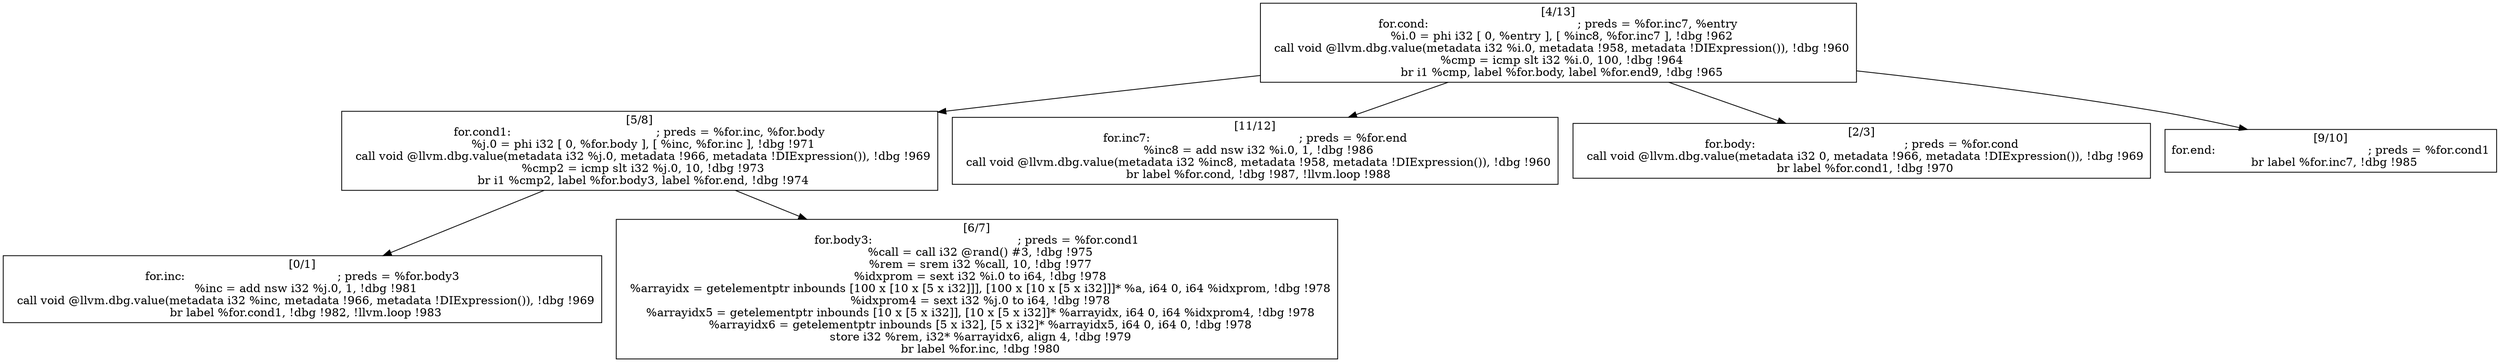 
digraph G {


node145 [label="[5/8]
for.cond1:                                        ; preds = %for.inc, %for.body
  %j.0 = phi i32 [ 0, %for.body ], [ %inc, %for.inc ], !dbg !971
  call void @llvm.dbg.value(metadata i32 %j.0, metadata !966, metadata !DIExpression()), !dbg !969
  %cmp2 = icmp slt i32 %j.0, 10, !dbg !973
  br i1 %cmp2, label %for.body3, label %for.end, !dbg !974
",shape=rectangle ]
node140 [label="[11/12]
for.inc7:                                         ; preds = %for.end
  %inc8 = add nsw i32 %i.0, 1, !dbg !986
  call void @llvm.dbg.value(metadata i32 %inc8, metadata !958, metadata !DIExpression()), !dbg !960
  br label %for.cond, !dbg !987, !llvm.loop !988
",shape=rectangle ]
node139 [label="[2/3]
for.body:                                         ; preds = %for.cond
  call void @llvm.dbg.value(metadata i32 0, metadata !966, metadata !DIExpression()), !dbg !969
  br label %for.cond1, !dbg !970
",shape=rectangle ]
node141 [label="[0/1]
for.inc:                                          ; preds = %for.body3
  %inc = add nsw i32 %j.0, 1, !dbg !981
  call void @llvm.dbg.value(metadata i32 %inc, metadata !966, metadata !DIExpression()), !dbg !969
  br label %for.cond1, !dbg !982, !llvm.loop !983
",shape=rectangle ]
node143 [label="[4/13]
for.cond:                                         ; preds = %for.inc7, %entry
  %i.0 = phi i32 [ 0, %entry ], [ %inc8, %for.inc7 ], !dbg !962
  call void @llvm.dbg.value(metadata i32 %i.0, metadata !958, metadata !DIExpression()), !dbg !960
  %cmp = icmp slt i32 %i.0, 100, !dbg !964
  br i1 %cmp, label %for.body, label %for.end9, !dbg !965
",shape=rectangle ]
node142 [label="[6/7]
for.body3:                                        ; preds = %for.cond1
  %call = call i32 @rand() #3, !dbg !975
  %rem = srem i32 %call, 10, !dbg !977
  %idxprom = sext i32 %i.0 to i64, !dbg !978
  %arrayidx = getelementptr inbounds [100 x [10 x [5 x i32]]], [100 x [10 x [5 x i32]]]* %a, i64 0, i64 %idxprom, !dbg !978
  %idxprom4 = sext i32 %j.0 to i64, !dbg !978
  %arrayidx5 = getelementptr inbounds [10 x [5 x i32]], [10 x [5 x i32]]* %arrayidx, i64 0, i64 %idxprom4, !dbg !978
  %arrayidx6 = getelementptr inbounds [5 x i32], [5 x i32]* %arrayidx5, i64 0, i64 0, !dbg !978
  store i32 %rem, i32* %arrayidx6, align 4, !dbg !979
  br label %for.inc, !dbg !980
",shape=rectangle ]
node144 [label="[9/10]
for.end:                                          ; preds = %for.cond1
  br label %for.inc7, !dbg !985
",shape=rectangle ]

node143->node144 [ ]
node143->node140 [ ]
node143->node145 [ ]
node143->node139 [ ]
node145->node141 [ ]
node145->node142 [ ]


}
